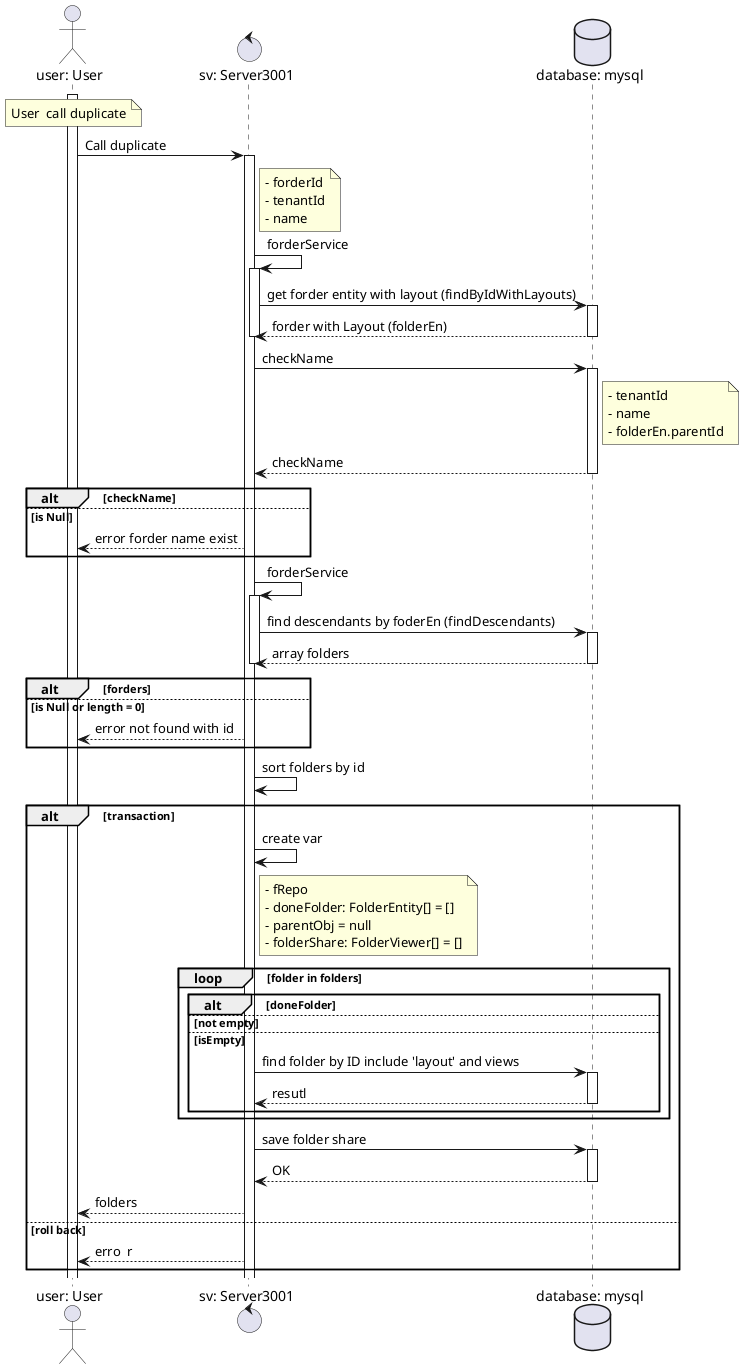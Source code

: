 @startuml duplicate
actor "user: User" as user
control "sv: Server3001" as sv
database "database: mysql" as db

note over user: User  call duplicate
activate user

user -> sv: Call duplicate
activate sv
note right sv
  - forderId
  - tenantId
  - name
end note
sv->sv: forderService
activate sv
sv->db: get forder entity with layout (findByIdWithLayouts)
activate db
db-->sv: forder with Layout (folderEn)
deactivate db
deactivate sv

sv->db:checkName
activate db
note right db 
  - tenantId
  - name 
  - folderEn.parentId
end note
db--> sv: checkName
deactivate db

alt checkName
else is Null 
sv-->user: error forder name exist
end group

sv->sv: forderService
activate sv
sv->db: find descendants by foderEn (findDescendants)
activate db
db-->sv: array folders
deactivate db
deactivate sv

alt forders
else is Null or length = 0
sv-->user: error not found with id
end group

sv->sv: sort folders by id

alt transaction
sv->sv:  create var
note right sv
- fRepo
- doneFolder: FolderEntity[] = [] 
- parentObj = null
- folderShare: FolderViewer[] = []
end note
loop folder in folders
  alt  doneFolder
  else  not empty 
  
  else isEmpty
  sv->db: find folder by ID include 'layout' and views
  activate db
  db-->sv: resutl
  deactivate db
  end group   
end group
sv->db: save folder share
activate db
db-->sv: OK
deactivate db
sv--> user: folders
else roll back
sv--> user: erro  r
end group
@enduml